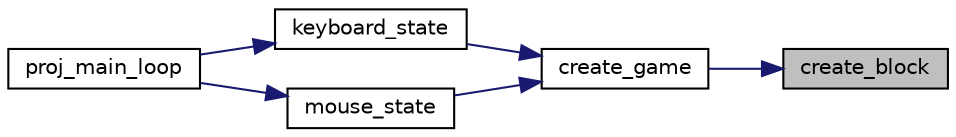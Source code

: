 digraph "create_block"
{
 // LATEX_PDF_SIZE
  edge [fontname="Helvetica",fontsize="10",labelfontname="Helvetica",labelfontsize="10"];
  node [fontname="Helvetica",fontsize="10",shape=record];
  rankdir="RL";
  Node1 [label="create_block",height=0.2,width=0.4,color="black", fillcolor="grey75", style="filled", fontcolor="black",tooltip="Creates a new block."];
  Node1 -> Node2 [dir="back",color="midnightblue",fontsize="10",style="solid"];
  Node2 [label="create_game",height=0.2,width=0.4,color="black", fillcolor="white", style="filled",URL="$game_8c.html#acce0b3456d4c3f48a56422b9a8b792df",tooltip="Creates the game grid."];
  Node2 -> Node3 [dir="back",color="midnightblue",fontsize="10",style="solid"];
  Node3 [label="keyboard_state",height=0.2,width=0.4,color="black", fillcolor="white", style="filled",URL="$state_8c.html#a85a5a00216c3c664ad37836286e09be6",tooltip="Handles keyboard input and updates the game state accordingly."];
  Node3 -> Node4 [dir="back",color="midnightblue",fontsize="10",style="solid"];
  Node4 [label="proj_main_loop",height=0.2,width=0.4,color="black", fillcolor="white", style="filled",URL="$main_8c.html#a2a16f651eccbd248e1ad3b3b924b143b",tooltip=" "];
  Node2 -> Node5 [dir="back",color="midnightblue",fontsize="10",style="solid"];
  Node5 [label="mouse_state",height=0.2,width=0.4,color="black", fillcolor="white", style="filled",URL="$state_8c.html#aef2e501a29ca47dd1826c6b2c0ebe666",tooltip="Handles mouse input and updates the game state accordingly."];
  Node5 -> Node4 [dir="back",color="midnightblue",fontsize="10",style="solid"];
}
